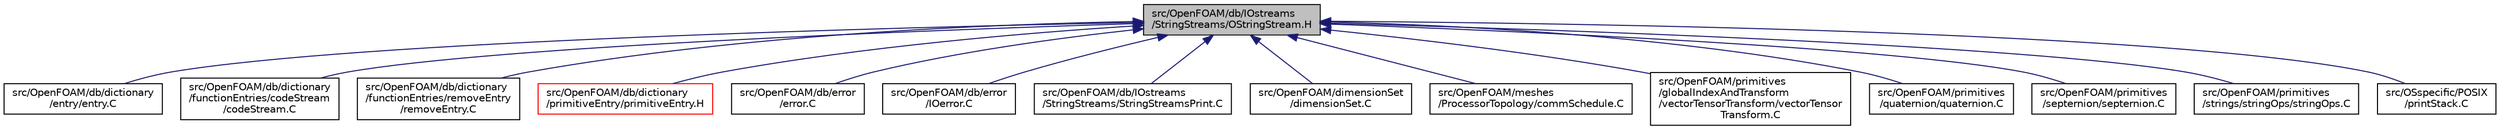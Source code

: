 digraph "src/OpenFOAM/db/IOstreams/StringStreams/OStringStream.H"
{
  bgcolor="transparent";
  edge [fontname="Helvetica",fontsize="10",labelfontname="Helvetica",labelfontsize="10"];
  node [fontname="Helvetica",fontsize="10",shape=record];
  Node1 [label="src/OpenFOAM/db/IOstreams\l/StringStreams/OStringStream.H",height=0.2,width=0.4,color="black", fillcolor="grey75", style="filled", fontcolor="black"];
  Node1 -> Node2 [dir="back",color="midnightblue",fontsize="10",style="solid",fontname="Helvetica"];
  Node2 [label="src/OpenFOAM/db/dictionary\l/entry/entry.C",height=0.2,width=0.4,color="black",URL="$a08012.html"];
  Node1 -> Node3 [dir="back",color="midnightblue",fontsize="10",style="solid",fontname="Helvetica"];
  Node3 [label="src/OpenFOAM/db/dictionary\l/functionEntries/codeStream\l/codeStream.C",height=0.2,width=0.4,color="black",URL="$a08017.html"];
  Node1 -> Node4 [dir="back",color="midnightblue",fontsize="10",style="solid",fontname="Helvetica"];
  Node4 [label="src/OpenFOAM/db/dictionary\l/functionEntries/removeEntry\l/removeEntry.C",height=0.2,width=0.4,color="black",URL="$a08031.html"];
  Node1 -> Node5 [dir="back",color="midnightblue",fontsize="10",style="solid",fontname="Helvetica"];
  Node5 [label="src/OpenFOAM/db/dictionary\l/primitiveEntry/primitiveEntry.H",height=0.2,width=0.4,color="red",URL="$a08034.html"];
  Node1 -> Node6 [dir="back",color="midnightblue",fontsize="10",style="solid",fontname="Helvetica"];
  Node6 [label="src/OpenFOAM/db/error\l/error.C",height=0.2,width=0.4,color="black",URL="$a08046.html"];
  Node1 -> Node7 [dir="back",color="midnightblue",fontsize="10",style="solid",fontname="Helvetica"];
  Node7 [label="src/OpenFOAM/db/error\l/IOerror.C",height=0.2,width=0.4,color="black",URL="$a08049.html"];
  Node1 -> Node8 [dir="back",color="midnightblue",fontsize="10",style="solid",fontname="Helvetica"];
  Node8 [label="src/OpenFOAM/db/IOstreams\l/StringStreams/StringStreamsPrint.C",height=0.2,width=0.4,color="black",URL="$a08153.html",tooltip="Prints out a description of the StringStream. "];
  Node1 -> Node9 [dir="back",color="midnightblue",fontsize="10",style="solid",fontname="Helvetica"];
  Node9 [label="src/OpenFOAM/dimensionSet\l/dimensionSet.C",height=0.2,width=0.4,color="black",URL="$a08205.html"];
  Node1 -> Node10 [dir="back",color="midnightblue",fontsize="10",style="solid",fontname="Helvetica"];
  Node10 [label="src/OpenFOAM/meshes\l/ProcessorTopology/commSchedule.C",height=0.2,width=0.4,color="black",URL="$a09135.html"];
  Node1 -> Node11 [dir="back",color="midnightblue",fontsize="10",style="solid",fontname="Helvetica"];
  Node11 [label="src/OpenFOAM/primitives\l/globalIndexAndTransform\l/vectorTensorTransform/vectorTensor\lTransform.C",height=0.2,width=0.4,color="black",URL="$a09200.html"];
  Node1 -> Node12 [dir="back",color="midnightblue",fontsize="10",style="solid",fontname="Helvetica"];
  Node12 [label="src/OpenFOAM/primitives\l/quaternion/quaternion.C",height=0.2,width=0.4,color="black",URL="$a09254.html"];
  Node1 -> Node13 [dir="back",color="midnightblue",fontsize="10",style="solid",fontname="Helvetica"];
  Node13 [label="src/OpenFOAM/primitives\l/septernion/septernion.C",height=0.2,width=0.4,color="black",URL="$a09290.html"];
  Node1 -> Node14 [dir="back",color="midnightblue",fontsize="10",style="solid",fontname="Helvetica"];
  Node14 [label="src/OpenFOAM/primitives\l/strings/stringOps/stringOps.C",height=0.2,width=0.4,color="black",URL="$a09344.html"];
  Node1 -> Node15 [dir="back",color="midnightblue",fontsize="10",style="solid",fontname="Helvetica"];
  Node15 [label="src/OSspecific/POSIX\l/printStack.C",height=0.2,width=0.4,color="black",URL="$a09436.html"];
}
